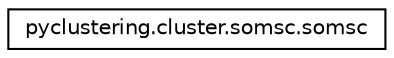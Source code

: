 digraph "Graphical Class Hierarchy"
{
 // INTERACTIVE_SVG=YES
  edge [fontname="Helvetica",fontsize="10",labelfontname="Helvetica",labelfontsize="10"];
  node [fontname="Helvetica",fontsize="10",shape=record];
  rankdir="LR";
  Node0 [label="pyclustering.cluster.somsc.somsc",height=0.2,width=0.4,color="black", fillcolor="white", style="filled",URL="$d3/d44/classpyclustering_1_1cluster_1_1somsc_1_1somsc.html",tooltip="Class represents a simple clustering algorithm based on the self-organized feature map..."];
}
